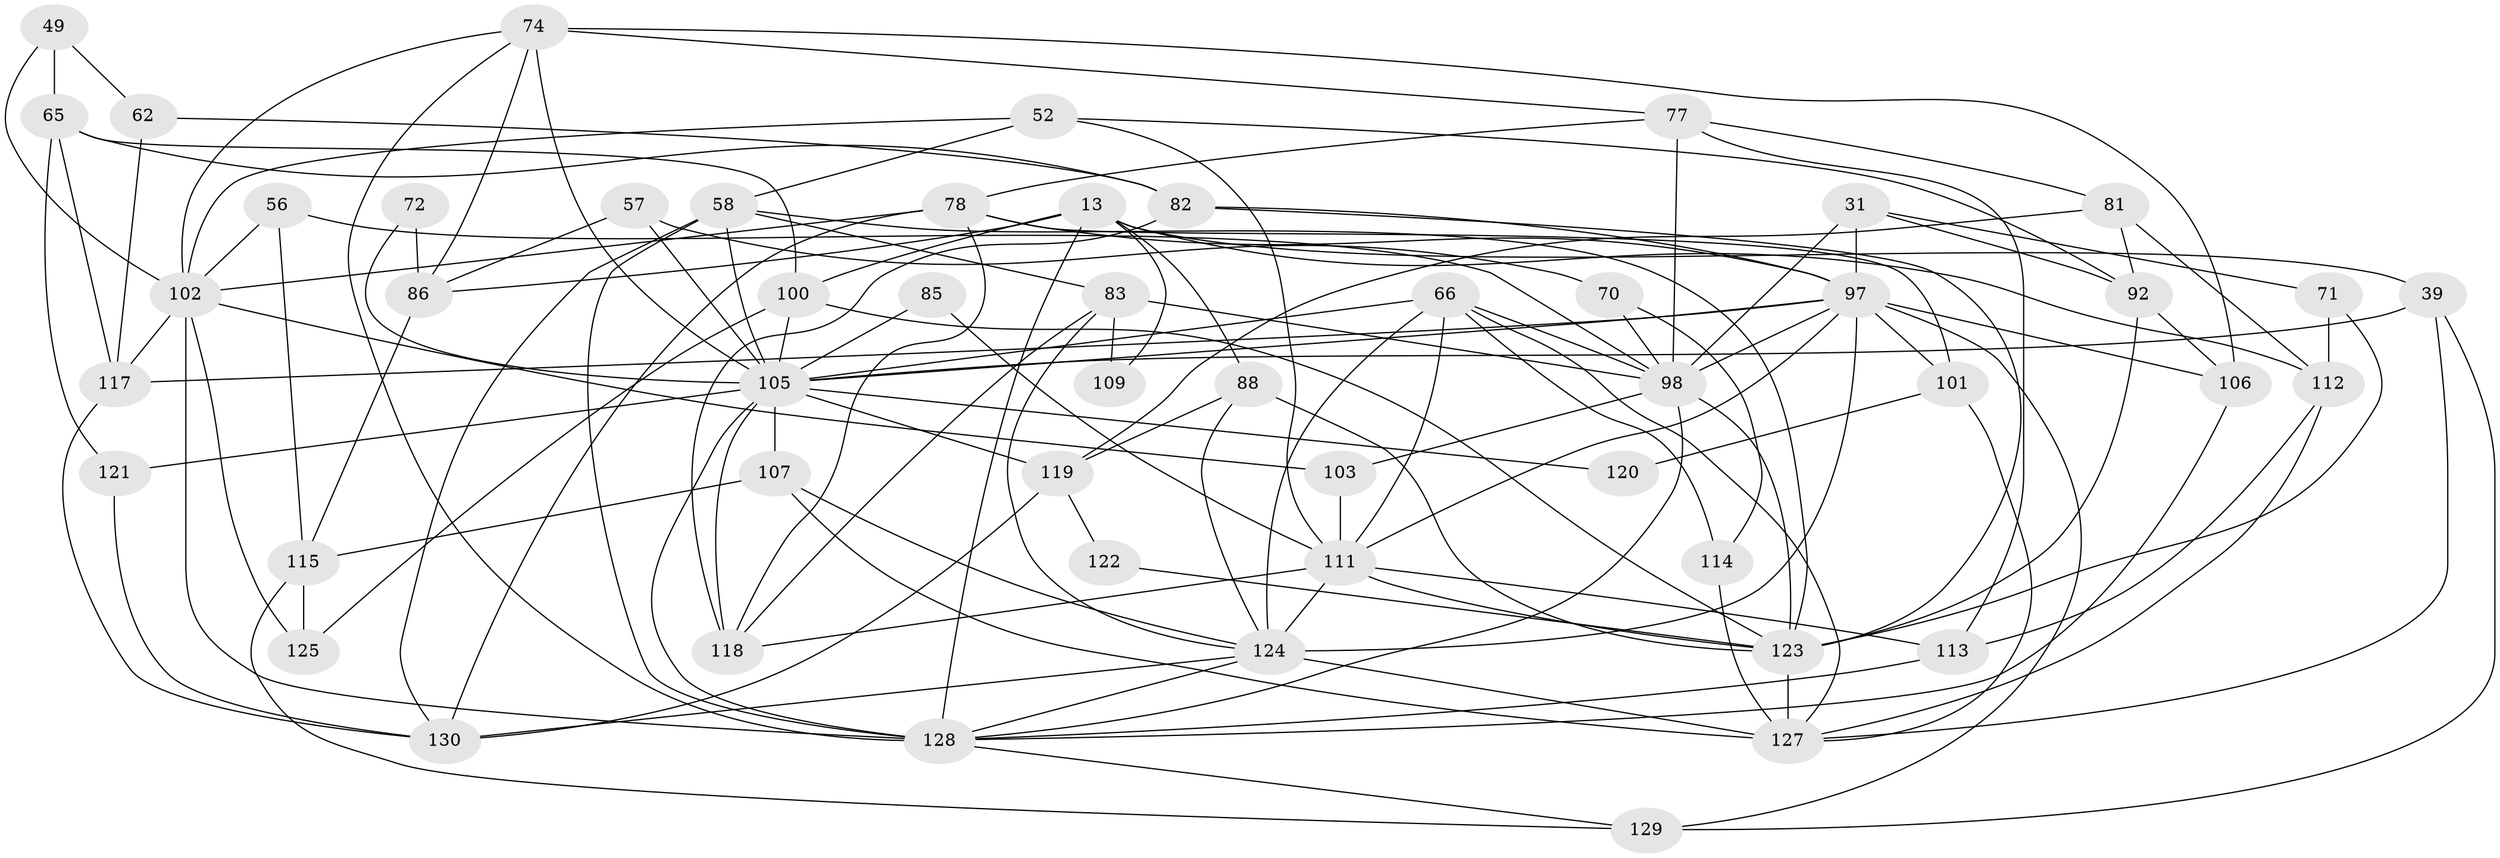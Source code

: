 // original degree distribution, {3: 0.3076923076923077, 4: 0.3076923076923077, 6: 0.09230769230769231, 7: 0.03076923076923077, 5: 0.15384615384615385, 2: 0.09230769230769231, 8: 0.015384615384615385}
// Generated by graph-tools (version 1.1) at 2025/53/03/04/25 21:53:21]
// undirected, 52 vertices, 134 edges
graph export_dot {
graph [start="1"]
  node [color=gray90,style=filled];
  13;
  31;
  39;
  49;
  52;
  56;
  57;
  58 [super="+53"];
  62;
  65;
  66 [super="+3+51"];
  70;
  71;
  72;
  74 [super="+23"];
  77 [super="+45"];
  78 [super="+34"];
  81;
  82 [super="+55"];
  83 [super="+19"];
  85;
  86;
  88;
  92 [super="+20"];
  97 [super="+94+73"];
  98 [super="+33+87+67"];
  100 [super="+46"];
  101;
  102 [super="+42+84"];
  103 [super="+44+68"];
  105 [super="+10+63+95"];
  106 [super="+90"];
  107;
  109;
  111 [super="+14+29+54+108"];
  112 [super="+64"];
  113 [super="+91"];
  114;
  115 [super="+104"];
  117 [super="+79"];
  118 [super="+38+75"];
  119 [super="+35"];
  120;
  121;
  122;
  123 [super="+15+80+43"];
  124 [super="+26+41+48+116"];
  125;
  127 [super="+96+89"];
  128 [super="+30+126"];
  129;
  130 [super="+99"];
  13 -- 128;
  13 -- 112 [weight=2];
  13 -- 39;
  13 -- 86;
  13 -- 88;
  13 -- 109;
  13 -- 100;
  31 -- 97 [weight=3];
  31 -- 71;
  31 -- 92 [weight=2];
  31 -- 98;
  39 -- 129;
  39 -- 105;
  39 -- 127;
  49 -- 62;
  49 -- 65;
  49 -- 102;
  52 -- 92;
  52 -- 111;
  52 -- 102;
  52 -- 58;
  56 -- 115;
  56 -- 102;
  56 -- 98;
  57 -- 86;
  57 -- 70;
  57 -- 105;
  58 -- 130 [weight=2];
  58 -- 83;
  58 -- 123;
  58 -- 105;
  58 -- 128;
  62 -- 82 [weight=2];
  62 -- 117;
  65 -- 117;
  65 -- 121;
  65 -- 82;
  65 -- 100 [weight=2];
  66 -- 114;
  66 -- 105 [weight=4];
  66 -- 124 [weight=3];
  66 -- 98 [weight=2];
  66 -- 111 [weight=2];
  66 -- 127 [weight=2];
  70 -- 114;
  70 -- 98;
  71 -- 112;
  71 -- 123;
  72 -- 86;
  72 -- 105;
  74 -- 102;
  74 -- 105 [weight=3];
  74 -- 106;
  74 -- 128 [weight=2];
  74 -- 86;
  74 -- 77;
  77 -- 81;
  77 -- 98;
  77 -- 113;
  77 -- 78;
  78 -- 101;
  78 -- 102 [weight=3];
  78 -- 97;
  78 -- 118;
  78 -- 130;
  81 -- 119;
  81 -- 92;
  81 -- 112;
  82 -- 97;
  82 -- 123;
  82 -- 118;
  83 -- 109;
  83 -- 118;
  83 -- 124;
  83 -- 98;
  85 -- 105;
  85 -- 111;
  86 -- 115;
  88 -- 119;
  88 -- 124;
  88 -- 123;
  92 -- 106;
  92 -- 123;
  97 -- 129;
  97 -- 106 [weight=2];
  97 -- 105 [weight=2];
  97 -- 124 [weight=4];
  97 -- 98 [weight=3];
  97 -- 101;
  97 -- 111 [weight=3];
  97 -- 117;
  98 -- 123 [weight=2];
  98 -- 128 [weight=2];
  98 -- 103 [weight=2];
  100 -- 123 [weight=2];
  100 -- 125;
  100 -- 105;
  101 -- 127;
  101 -- 120;
  102 -- 103;
  102 -- 125;
  102 -- 128 [weight=2];
  102 -- 117;
  103 -- 111;
  105 -- 119;
  105 -- 118;
  105 -- 107;
  105 -- 128 [weight=3];
  105 -- 121;
  105 -- 120;
  106 -- 128;
  107 -- 115 [weight=2];
  107 -- 124 [weight=2];
  107 -- 127;
  111 -- 123 [weight=2];
  111 -- 118 [weight=2];
  111 -- 124;
  111 -- 113;
  112 -- 127;
  112 -- 113;
  113 -- 128 [weight=2];
  114 -- 127 [weight=2];
  115 -- 129;
  115 -- 125;
  117 -- 130;
  119 -- 122;
  119 -- 130;
  121 -- 130;
  122 -- 123;
  123 -- 127 [weight=3];
  124 -- 130 [weight=2];
  124 -- 127 [weight=3];
  124 -- 128 [weight=2];
  128 -- 129;
}
